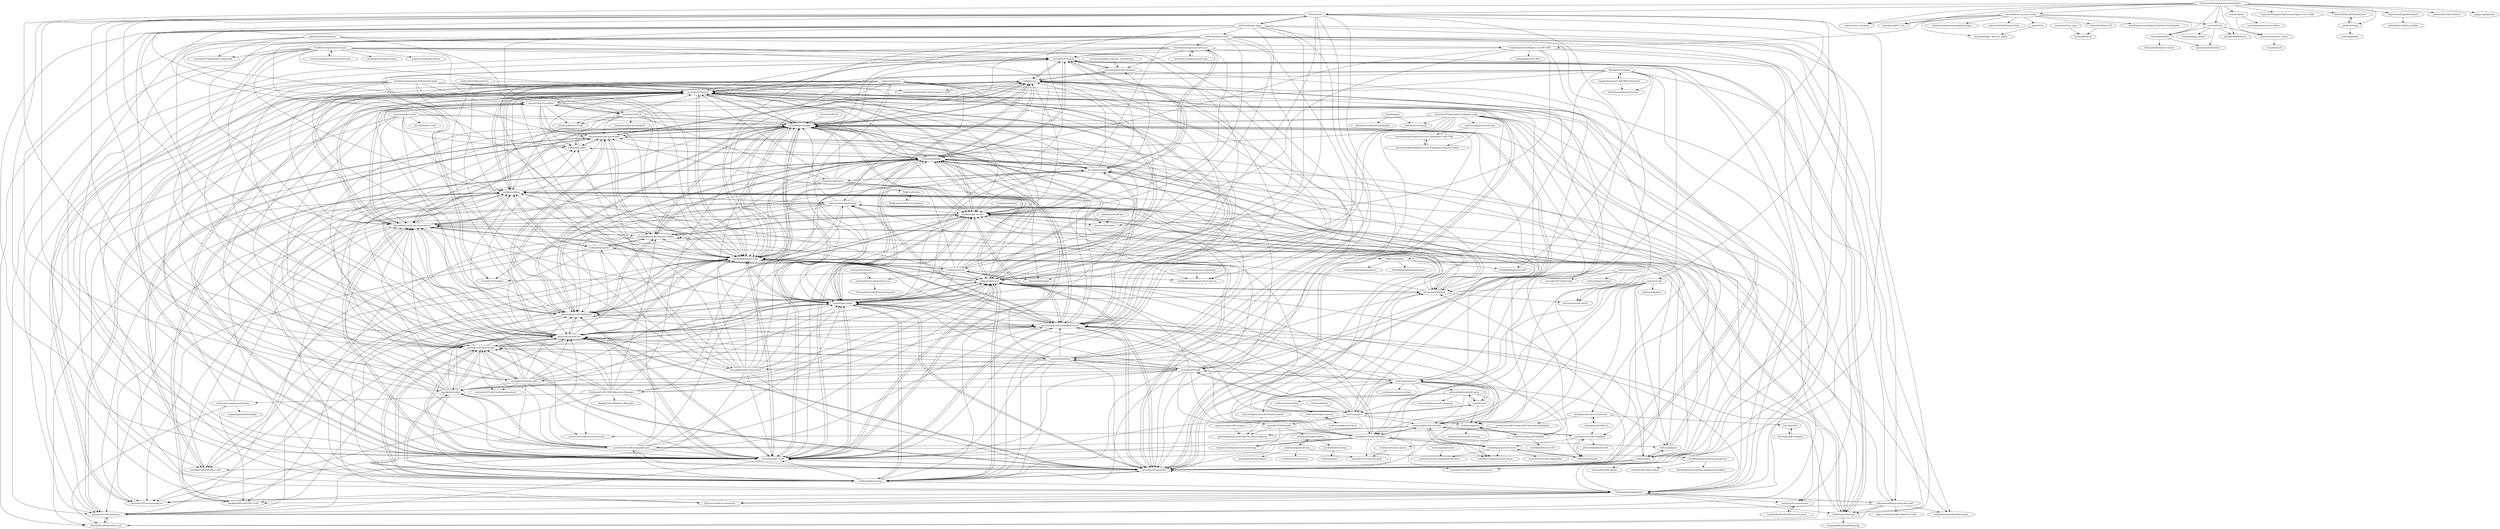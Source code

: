 digraph G {
"doublesecretagency/craft-cpcss" -> "doublesecretagency/craft-cpjs"
"doublesecretagency/craft-cpcss" -> "nystudio107/minify"
"doublesecretagency/craft-cpcss" -> "am-impact/amnav"
"doublesecretagency/craft-cpcss" -> "ehousestudio/craft_hacksaw"
"doublesecretagency/craft-cpcss" -> "nystudio107/retour"
"doublesecretagency/craft-cpcss" -> "jalendport/craft-preparse"
"doublesecretagency/craft-cpcss" -> "verbb/field-manager"
"doublesecretagency/craft-cpcss" -> "bjerenec/craftcms-blueprint"
"doublesecretagency/craft-cpcss" -> "verbb/image-resizer"
"craftcms/contact-form" -> "aelvan/Imager-Craft"
"craftcms/contact-form" -> "nystudio107/seomatic"
"craftcms/contact-form" -> "craftcms/feed-me"
"craftcms/contact-form" -> "verbb/super-table"
"craftcms/contact-form" -> "mmikkel/Reasons-Craft"
"craftcms/contact-form" -> "verbb/image-resizer"
"craftcms/contact-form" -> "verbb/field-manager"
"craftcms/contact-form" -> "spicywebau/craft-neo"
"craftcms/contact-form" -> "craftplugins/sitemap"
"craftcms/contact-form" -> "doublesecretagency/craft-cpcss"
"craftcms/contact-form" -> "craftcms/element-api"
"craftcms/contact-form" -> "spicywebau/craft-fieldlabels"
"craftcms/contact-form" -> "boboldehampsink/import"
"craftcms/contact-form" -> "focuslabllc/craft-cheat-sheet"
"craftcms/contact-form" -> "aelvan/mailchimp-subscribe-craft"
"croxton/Stash" -> "croxton/Switchee"
"croxton/Stash" -> "johndwells/Minimee"
"croxton/Stash" -> "expressodev/reelocate"
"croxton/Stash" -> "rsanchez/resource_router"
"croxton/Stash" -> "rsanchez/http_header"
"nystudio107/annotated-webpack-config" -> "nystudio107/craft-twigpack"
"nystudio107/annotated-webpack-config" -> "nystudio107/craft"
"nystudio107/annotated-webpack-config" -> "mmikkel/Reasons-Craft"
"nystudio107/annotated-webpack-config" -> "nystudio107/craft-scripts"
"nystudio107/annotated-webpack-config" -> "chasegiunta/craft-vue-tailwind"
"nystudio107/annotated-webpack-config" -> "verbb/super-table"
"nystudio107/annotated-webpack-config" -> "verbb/field-manager"
"nystudio107/annotated-webpack-config" -> "craftcms/awesome"
"nystudio107/annotated-webpack-config" -> "nystudio107/seomatic"
"nystudio107/annotated-webpack-config" -> "jalendport/craft-preparse"
"nystudio107/annotated-webpack-config" -> "craftcms/nitro"
"nystudio107/annotated-webpack-config" -> "wbrowar/craft-guide"
"nystudio107/annotated-webpack-config" -> "craftcms/feed-me"
"nystudio107/annotated-webpack-config" -> "craftcms/phpstorm-settings"
"ostark/craft-async-queue" -> "nystudio107/craft-typogrify"
"ostark/upper" -> "wbrowar/craft-guide"
"ostark/upper" -> "jalendport/craft-queuemanager"
"sebastian-lenz/craft-linkfield" -> "spicywebau/craft-embedded-assets"
"sebastian-lenz/craft-linkfield" -> "verbb/navigation"
"sebastian-lenz/craft-linkfield" -> "mmikkel/Retcon-Craft"
"sebastian-lenz/craft-linkfield" -> "ostark/craft-async-queue"
"putyourlightson/craft-blitz" -> "studioespresso/craft-scout"
"putyourlightson/craft-blitz" -> "lewisjenkins/craft-dynamic-fields"
"putyourlightson/craft-blitz" -> "doublesecretagency/craft-spoon"
"putyourlightson/craft-blitz" -> "spicywebau/craft-embedded-assets"
"putyourlightson/craft-blitz" -> "aelvan/Imager-Craft"
"putyourlightson/craft-blitz" -> "nystudio107/craft-twigpack"
"putyourlightson/craft-blitz" -> "nystudio107/craft-seomatic"
"putyourlightson/craft-blitz" -> "carlcs/craft-redactorcustomstyles"
"verbb/navigation" -> "doublesecretagency/craft-spoon"
"verbb/navigation" -> "studioespresso/craft-navigate"
"verbb/navigation" -> "sebastian-lenz/craft-linkfield"
"lewisjenkins/craft-dynamic-fields" -> "verbb/field-manager"
"lewisjenkins/craft-dynamic-fields" -> "fruitstudios/linkit"
"lewisjenkins/craft-dynamic-fields" -> "spicywebau/craft-fieldlabels"
"lewisjenkins/craft-dynamic-fields" -> "jalendport/craft-preparse"
"lewisjenkins/craft-dynamic-fields" -> "verbb/image-resizer"
"lewisjenkins/craft-dynamic-fields" -> "craftapi/htmlcache"
"lewisjenkins/craft-dynamic-fields" -> "mmikkel/CpFieldLinks-Craft"
"ExpressionEngine/ExpressionEngine" -> "ExpressionEngine/ExpressionEngine-User-Guide"
"ExpressionEngine/ExpressionEngine" -> "focuslabllc/ee-master-config"
"ExpressionEngine/ExpressionEngine" -> "EllisLab/PlayaMatrixImporter"
"ExpressionEngine/ExpressionEngine" -> "croxton/Stash"
"ExpressionEngine/ExpressionEngine" -> "ExpressionEngine/Coilpack"
"ExpressionEngine/ExpressionEngine" -> "nystudio107/craft-scripts"
"ExpressionEngine/ExpressionEngine" -> "caddis/streeng"
"ExpressionEngine/ExpressionEngine" -> "craftcms/cms"
"ExpressionEngine/ExpressionEngine" -> "rsanchez/mo_variables"
"ExpressionEngine/ExpressionEngine" -> "croxton/Switchee"
"ExpressionEngine/ExpressionEngine" -> "johndwells/craft.minimee"
"ExpressionEngine/ExpressionEngine" -> "rsanchez/json"
"ExpressionEngine/ExpressionEngine" -> "johndwells/Minimee"
"ExpressionEngine/ExpressionEngine" -> "bjornbjorn/SEO-Lite"
"ExpressionEngine/ExpressionEngine" -> "happycog/Antenna"
"fruitstudios/linkit" -> "verbb/field-manager"
"fruitstudios/linkit" -> "am-impact/amnav"
"fruitstudios/linkit" -> "spicywebau/craft-fieldlabels"
"fruitstudios/linkit" -> "lewisjenkins/craft-dynamic-fields"
"fruitstudios/linkit" -> "mmikkel/Reasons-Craft"
"fruitstudios/linkit" -> "verbb/buttonbox"
"fruitstudios/linkit" -> "verbb/cp-nav"
"fruitstudios/linkit" -> "verbb/super-table"
"fruitstudios/linkit" -> "verbb/image-resizer"
"fruitstudios/linkit" -> "doublesecretagency/craft-inventory"
"fruitstudios/linkit" -> "aelvan/Imager-Craft"
"fruitstudios/linkit" -> "am-impact/amforms"
"fruitstudios/linkit" -> "carlcs/craft-helpers"
"fruitstudios/linkit" -> "mmikkel/RetconHTML-Craft"
"fruitstudios/linkit" -> "nystudio107/minify"
"craftcms/starter-blog" -> "craftcms/europa-museum"
"aelvan/mailchimp-subscribe-craft" -> "boboldehampsink/import"
"aelvan/mailchimp-subscribe-craft" -> "verbb/image-resizer"
"aelvan/mailchimp-subscribe-craft" -> "objectivehtml/Google-Maps-for-Craft"
"aelvan/mailchimp-subscribe-craft" -> "craftplugins/sitemap"
"aelvan/mailchimp-subscribe-craft" -> "boboldehampsink/taskmanager"
"aelvan/mailchimp-subscribe-craft" -> "aelvan/FocalPointField-Craft"
"aelvan/mailchimp-subscribe-craft" -> "jalendport/craft-preparse"
"boboldehampsink/import" -> "fruitstudios/linkit"
"boboldehampsink/import" -> "nystudio107/minify"
"boboldehampsink/import" -> "craftplugins/sitemap"
"boboldehampsink/import" -> "verbb/field-manager"
"boboldehampsink/import" -> "am-impact/amforms"
"boboldehampsink/import" -> "nystudio107/retour"
"boboldehampsink/import" -> "nystudio107/instantanalytics"
"boboldehampsink/import" -> "carlcs/craft-maintenance"
"boboldehampsink/import" -> "bjerenec/craftcms-blueprint"
"boboldehampsink/import" -> "jalendport/craft-preparse"
"boboldehampsink/import" -> "aelvan/mailchimp-subscribe-craft"
"boboldehampsink/import" -> "nystudio107/seomatic"
"boboldehampsink/import" -> "verbb/image-resizer"
"boboldehampsink/import" -> "verbb/super-table"
"boboldehampsink/import" -> "mmikkel/RetconHTML-Craft"
"Firstborn/Craft-CMS-Migration-Manager" -> "verbb/field-manager"
"Firstborn/Craft-CMS-Migration-Manager" -> "aelvan/Imager-Craft"
"Firstborn/Craft-CMS-Migration-Manager" -> "verbb/workflow"
"Firstborn/Craft-CMS-Migration-Manager" -> "craftcms/feed-me"
"Firstborn/Craft-CMS-Migration-Manager" -> "Pennebaker/craftcms-thearchitect"
"Firstborn/Craft-CMS-Migration-Manager" -> "nystudio107/craft-scripts"
"Firstborn/Craft-CMS-Migration-Manager" -> "lewisjenkins/craft-dynamic-fields"
"Firstborn/Craft-CMS-Migration-Manager" -> "am-impact/amnav"
"Firstborn/Craft-CMS-Migration-Manager" -> "nystudio107/instantanalytics"
"Firstborn/Craft-CMS-Migration-Manager" -> "dgrigg/Craft-Migration-Manager"
"Firstborn/Craft-CMS-Migration-Manager" -> "carlcs/craft-redactorcustomstyles"
"Firstborn/Craft-CMS-Migration-Manager" -> "spicywebau/craft-neo"
"Firstborn/Craft-CMS-Migration-Manager" -> "verbb/buttonbox"
"Firstborn/Craft-CMS-Migration-Manager" -> "spicywebau/craft-embedded-assets"
"Firstborn/Craft-CMS-Migration-Manager" -> "nerds-and-company/schematic"
"rsanchez/entry_type" -> "tyssen/RESS-ee"
"craftcms/redactor" -> "verbb/navigation"
"craftcms/redactor" -> "nystudio107/craft-seomatic"
"craftcms/redactor" -> "nystudio107/craft-minify"
"craftcms/redactor" -> "craftcms/feed-me"
"craftcms/redactor" -> "craftcms/server-check" ["e"=1]
"nystudio107/craft" -> "nystudio107/craft-scripts"
"nystudio107/craft" -> "craftcms/awesome"
"nystudio107/craft" -> "craftcms/nitro"
"nystudio107/craft" -> "nystudio107/nginx-craft"
"nystudio107/craft" -> "ethercreative/simplemap"
"nystudio107/craft" -> "nystudio107/craft-seomatic"
"nystudio107/craft" -> "verbb/super-table"
"nystudio107/craft" -> "spicywebau/craft-neo"
"nystudio107/craft" -> "aelvan/Imager-Craft"
"nystudio107/craft" -> "craftcms/feed-me"
"nystudio107/craft" -> "verbb/field-manager"
"nystudio107/craft" -> "craftcms/element-api"
"nystudio107/craft" -> "nystudio107/devmode"
"nystudio107/craft" -> "craftcms/commerce"
"nystudio107/craft" -> "markhuot/craftql"
"madebyshape/craft-cms" -> "onedarnleyroad/craftcms"
"madebyshape/craft-cms" -> "jmcgaha/craft-boilerplate"
"madebyshape/craft-cms" -> "davidhellmann/craftcms-baukasten"
"madebyshape/craft-cms" -> "CreateSean/craft-starter"
"nystudio107/craft-twigpack" -> "craftcms/webhooks"
"nystudio107/craft-twigpack" -> "putyourlightson/craft-blitz"
"nystudio107/craft-twigpack" -> "studioespresso/craft-scout"
"nystudio107/craft-twigpack" -> "presseddigital/searchit"
"chasegiunta/craft-vue" -> "chasegiunta/craft-vue-tailwind"
"chasegiunta/craft-vue" -> "nystudio107/craft-twigpack"
"jeromecoupe/iad_craftcms_introduction" -> "ehousestudio/craft_hacksaw"
"chasegiunta/craft-vue-tailwind" -> "chasegiunta/craft-vue"
"chasegiunta/craft-vue-tailwind" -> "mizziness/craft3-webpack5-tailwind2-boilerplate"
"chasegiunta/craft-vue-tailwind" -> "batchnz/craft"
"rsanchez/resource_router" -> "rsanchez/eecli"
"studioespresso/craft-scout" -> "putyourlightson/craft-blitz"
"studioespresso/craft-scout" -> "craftcms/webhooks"
"studioespresso/craft-scout" -> "doublesecretagency/craft-spoon"
"studioespresso/craft-scout" -> "superbigco/craft-imagerpretransform"
"studioespresso/craft-scout" -> "nystudio107/craft-twigprofiler"
"lukeholder/craft-geo" -> "carlcs/craft-helpers"
"rsanchez/json" -> "rsanchez/resource_router"
"rsanchez/json" -> "rsanchez/generator-ee-addon"
"onedarnleyroad/craftcms" -> "jan-dh/modern-setup"
"onedarnleyroad/craftcms" -> "madebyshape/craft-cms"
"batchnz/craft" -> "batchnz/craft-webpack"
"vaersaagod/geomate" -> "superbigco/craft-imagerpretransform"
"caddis/streeng" -> "EllisLab/PlayaMatrixImporter"
"caddis/streeng" -> "croxton/gangsta"
"craftcms/webhooks" -> "studioespresso/craft-scout"
"craftcms/webhooks" -> "nystudio107/craft-twigpack"
"craftcms/happy-lager" -> "craftcms/element-api"
"craftcms/happy-lager" -> "craftcms/awesome"
"craftcms/happy-lager" -> "focuslabllc/craft-cheat-sheet"
"craftcms/happy-lager" -> "nystudio107/seomatic"
"craftcms/happy-lager" -> "mmikkel/Reasons-Craft"
"craftcms/happy-lager" -> "nystudio107/craft-scripts"
"craftcms/happy-lager" -> "craftcms/contact-form"
"craftcms/happy-lager" -> "craftcms/cms"
"craftcms/happy-lager" -> "craftcms/docs"
"craftcms/happy-lager" -> "verbb/super-table"
"craftcms/happy-lager" -> "nystudio107/craft"
"craftcms/happy-lager" -> "verbb/comments"
"craftcms/happy-lager" -> "spicywebau/craft-neo"
"craftcms/happy-lager" -> "aelvan/Imager-Craft"
"craftcms/happy-lager" -> "craftcms/feed-me"
"craftcms/spoke-and-chain" -> "craftcms/europa-museum"
"nystudio107/devmode" -> "doublesecretagency/craft-smartmap"
"nystudio107/devmode" -> "putyourlightson/craft-blitz-recommendations"
"nystudio107/devmode" -> "onedarnleyroad/craftcms"
"imjakechapman/CraftCMS-Boilerplate" -> "Bluegg/craft-deploy"
"imjakechapman/CraftCMS-Boilerplate" -> "barrelstrength/craft-master"
"focuslabllc/ee-master-config" -> "focuslabllc/dev_docs.ee_addon"
"focuslabllc/ee-master-config" -> "mrw/ExpressionEngine2-Sublime-Text-Bundle"
"focuslabllc/ee-master-config" -> "pearsforee"
"focuslabllc/ee-master-config" -> "rsanchez/mo_variables"
"focuslabllc/ee-master-config" -> "kylecotter/Sassy-CP"
"focuslabllc/ee-master-config" -> "bjornbjorn/SEO-Lite"
"focuslabllc/ee-master-config" -> "croxton/Switchee"
"focuslabllc/ee-master-config" -> "tomdavies/expressionengine2.sugar"
"focuslabllc/ee-master-config" -> "objectivehtml/Channel-Data"
"focuslabllc/ee-master-config" -> "croxton/Stash"
"focuslabllc/ee-master-config" -> "roundhouse/FormBuilder-2-Craft-CMS"
"craftcms/nitro" -> "verbb/formie"
"craftcms/nitro" -> "craftcms/commerce"
"craftcms/nitro" -> "nystudio107/craft"
"craftcms/nitro" -> "nystudio107/craft-seomatic"
"craftcms/nitro" -> "am-impact/amforms"
"craftcms/nitro" -> "putyourlightson/craft-blitz"
"craftcms/nitro" -> "verbb/navigation"
"craftcms/nitro" -> "verbb/workflow"
"craftcms/nitro" -> "ethercreative/simplemap"
"craftcms/nitro" -> "craftcms/feed-me"
"craftcms/nitro" -> "verbb/super-table"
"craftcms/nitro" -> "mmikkel/Reasons-Craft"
"craftcms/nitro" -> "nystudio107/devmode"
"craftcms/nitro" -> "aelvan/Imager-Craft"
"craftcms/nitro" -> "spicywebau/craft-embedded-assets"
"verbb/formie" -> "craftcms/nitro"
"verbb/formie" -> "putyourlightson/craft-sprig"
"verbb/formie" -> "verbb/navigation"
"verbb/formie" -> "craftcms/commerce"
"am-impact/amnav" -> "fruitstudios/linkit"
"am-impact/amnav" -> "verbb/field-manager"
"am-impact/amnav" -> "verbb/image-resizer"
"am-impact/amnav" -> "spicywebau/craft-fieldlabels"
"am-impact/amnav" -> "nystudio107/retour"
"am-impact/amnav" -> "craftplugins/sitemap"
"am-impact/amnav" -> "mmikkel/Reasons-Craft"
"am-impact/amnav" -> "doublesecretagency/craft-cpcss"
"am-impact/amnav" -> "spicywebau/craft-embedded-assets"
"am-impact/amnav" -> "am-impact/amforms"
"am-impact/amnav" -> "verbb/cp-nav"
"am-impact/amnav" -> "ehousestudio/craft_hacksaw"
"am-impact/amnav" -> "fromtheoutfit/navee"
"am-impact/amnav" -> "nystudio107/minify"
"am-impact/amnav" -> "spicywebau/craft-quick-field"
"craftcms/docker" -> "craftcms/nitro"
"ehousestudio/craft_hacksaw" -> "verbb/cp-nav"
"ehousestudio/craft_hacksaw" -> "selvinortiz/craft.patrol"
"ehousestudio/craft_hacksaw" -> "nystudio107/minify"
"kylecotter/Sassy-CP" -> "tyssen/RESS-ee"
"olivierbon/Placid" -> "verbb/field-manager"
"craftcms/store-hours" -> "pixelandtonic/CategorySources"
"Bluegg/craft-deploy" -> "imjakechapman/CraftCMS-Boilerplate"
"Bluegg/craft-deploy" -> "70kft/craft-golive"
"Bluegg/craft-deploy" -> "verbb/field-manager"
"Bluegg/craft-deploy" -> "barrelstrength/craft-master"
"Bluegg/craft-deploy" -> "mattstauffer/syncCraft"
"Bluegg/craft-deploy" -> "verbb/cp-nav"
"Bluegg/craft-deploy" -> "mmikkel/Reasons-Craft"
"Bluegg/craft-deploy" -> "mmikkel/DashCols-Craft"
"Bluegg/craft-deploy" -> "boboldehampsink/import"
"Bluegg/craft-deploy" -> "aelvan/mailchimp-subscribe-craft"
"putyourlightson/craft-sprig" -> "verbb/formie"
"putyourlightson/craft-sprig" -> "verbb/navigation"
"putyourlightson/craft-sprig" -> "craftcms/starter-blog"
"putyourlightson/craft-sprig" -> "putyourlightson/craft-campaign"
"putyourlightson/craft-sprig" -> "putyourlightson/craft-elements-panel"
"putyourlightson/craft-sprig" -> "putyourlightson/craft-blitz"
"doublesecretagency/craft-cpjs" -> "doublesecretagency/craft-cpcss"
"doublesecretagency/craft-businesslogic" -> "spicywebau/craft-fieldlabels"
"doublesecretagency/craft-businesslogic" -> "verbb/field-manager"
"doublesecretagency/craft-businesslogic" -> "mmikkel/Reasons-Craft"
"doublesecretagency/craft-businesslogic" -> "spicywebau/craft-quick-field"
"doublesecretagency/craft-businesslogic" -> "am-impact/amforms"
"doublesecretagency/craft-businesslogic" -> "nystudio107/retour"
"doublesecretagency/craft-businesslogic" -> "rsanchez/craft-cli"
"doublesecretagency/craft-businesslogic" -> "aelvan/Imager-Craft"
"doublesecretagency/craft-businesslogic" -> "verbb/image-resizer"
"doublesecretagency/craft-businesslogic" -> "spicywebau/craft-neo"
"doublesecretagency/craft-businesslogic" -> "boboldehampsink/import"
"doublesecretagency/craft-businesslogic" -> "nystudio107/seomatic"
"doublesecretagency/craft-businesslogic" -> "bjerenec/craftcms-blueprint"
"putyourlightson/craft-elements-panel" -> "putyourlightson/craft-blitz-recommendations"
"verbb/buttonbox" -> "verbb/field-manager"
"verbb/buttonbox" -> "fruitstudios/linkit"
"verbb/buttonbox" -> "spicywebau/craft-quick-field"
"70kft/craft-help" -> "RobErskine/Craft-User-Manual"
"davidhellmann/craftcms-baukasten" -> "davidhellmann/craftcms-baukasten-headless"
"davidhellmann/craftcms-baukasten" -> "oof-bar/craft-twig-toolbox"
"batchnz/craft-webpack" -> "batchnz/craft"
"spacecatninja/craft-imager-x" -> "putyourlightson/craft-blitz-recommendations"
"craftcms/europa-museum" -> "craftcms/spoke-and-chain"
"morris/typekit-cache" -> "Pennebaker/craftcms-thearchitect"
"morris/typekit-cache" -> "spicywebau/craft-embedded-assets"
"morris/typekit-cache" -> "verbb/buttonbox"
"morris/typekit-cache" -> "mmikkel/CpFieldLinks-Craft"
"morris/typekit-cache" -> "spicywebau/craft-fieldlabels"
"morris/typekit-cache" -> "aelvan/Similar-Craft"
"morris/typekit-cache" -> "verbb/workflow"
"morris/typekit-cache" -> "nystudio107/craft-scripts"
"morris/typekit-cache" -> "verbb/field-manager"
"mizziness/craft3-webpack5-tailwind2-boilerplate" -> "putyourlightson/craft-blitz-recommendations"
"verbb/field-manager" -> "mmikkel/Reasons-Craft"
"verbb/field-manager" -> "verbb/super-table"
"verbb/field-manager" -> "fruitstudios/linkit"
"verbb/field-manager" -> "craftcms/feed-me"
"verbb/field-manager" -> "nystudio107/seomatic"
"verbb/field-manager" -> "verbb/image-resizer"
"verbb/field-manager" -> "verbb/cp-nav"
"verbb/field-manager" -> "lewisjenkins/craft-dynamic-fields"
"verbb/field-manager" -> "verbb/buttonbox"
"verbb/field-manager" -> "aelvan/Imager-Craft"
"verbb/field-manager" -> "spicywebau/craft-fieldlabels"
"verbb/field-manager" -> "Pennebaker/craftcms-thearchitect"
"verbb/field-manager" -> "spicywebau/craft-quick-field"
"verbb/field-manager" -> "spicywebau/craft-neo"
"verbb/field-manager" -> "nystudio107/retour"
"clubstudio/craft-asset-rev" -> "mmikkel/CpSortableCustomColumns-Craft"
"clubstudio/craft-asset-rev" -> "spicywebau/craft-fieldlabels"
"verbb/super-table" -> "verbb/field-manager"
"verbb/super-table" -> "mmikkel/Reasons-Craft"
"verbb/super-table" -> "craftcms/feed-me"
"verbb/super-table" -> "spicywebau/craft-neo"
"verbb/super-table" -> "aelvan/Imager-Craft"
"verbb/super-table" -> "fruitstudios/linkit"
"verbb/super-table" -> "nystudio107/seomatic"
"verbb/super-table" -> "verbb/image-resizer"
"verbb/super-table" -> "spicywebau/craft-fieldlabels"
"verbb/super-table" -> "verbb/cp-nav"
"verbb/super-table" -> "am-impact/amforms"
"verbb/super-table" -> "Pennebaker/craftcms-thearchitect"
"verbb/super-table" -> "nystudio107/retour"
"verbb/super-table" -> "craftcms/element-api"
"verbb/super-table" -> "verbb/workflow"
"mmikkel/Reasons-Craft" -> "verbb/field-manager"
"mmikkel/Reasons-Craft" -> "verbb/super-table"
"mmikkel/Reasons-Craft" -> "spicywebau/craft-fieldlabels"
"mmikkel/Reasons-Craft" -> "nystudio107/seomatic"
"mmikkel/Reasons-Craft" -> "spicywebau/craft-neo"
"mmikkel/Reasons-Craft" -> "spicywebau/craft-quick-field"
"mmikkel/Reasons-Craft" -> "fruitstudios/linkit"
"mmikkel/Reasons-Craft" -> "aelvan/Imager-Craft"
"mmikkel/Reasons-Craft" -> "nystudio107/retour"
"mmikkel/Reasons-Craft" -> "craftcms/feed-me"
"mmikkel/Reasons-Craft" -> "mmikkel/CpFieldLinks-Craft"
"mmikkel/Reasons-Craft" -> "lewisjenkins/craft-dynamic-fields"
"mmikkel/Reasons-Craft" -> "verbb/image-resizer"
"mmikkel/Reasons-Craft" -> "mmikkel/RetconHTML-Craft"
"mmikkel/Reasons-Craft" -> "verbb/comments"
"am-impact/amforms" -> "fruitstudios/linkit"
"am-impact/amforms" -> "verbb/image-resizer"
"am-impact/amforms" -> "spicywebau/craft-quick-field"
"am-impact/amforms" -> "mmikkel/Reasons-Craft"
"am-impact/amforms" -> "verbb/field-manager"
"am-impact/amforms" -> "verbb/super-table"
"am-impact/amforms" -> "am-impact/amnav"
"am-impact/amforms" -> "selvinortiz/craft.patrol"
"am-impact/amforms" -> "verbb/comments"
"mmikkel/RetconHTML-Craft" -> "fruitstudios/linkit"
"craftcms/feed-me" -> "verbb/field-manager"
"craftcms/feed-me" -> "verbb/super-table"
"craftcms/feed-me" -> "aelvan/Imager-Craft"
"craftcms/feed-me" -> "mmikkel/Reasons-Craft"
"craftcms/feed-me" -> "nystudio107/retour"
"craftcms/feed-me" -> "nystudio107/seomatic"
"craftcms/feed-me" -> "spicywebau/craft-neo"
"craftcms/feed-me" -> "fruitstudios/linkit"
"craftcms/feed-me" -> "verbb/workflow"
"craftcms/feed-me" -> "verbb/cp-nav"
"craftcms/feed-me" -> "Pennebaker/craftcms-thearchitect"
"craftcms/feed-me" -> "craftcms/element-api"
"craftcms/feed-me" -> "spicywebau/craft-fieldlabels"
"craftcms/feed-me" -> "am-impact/amforms"
"craftcms/feed-me" -> "verbb/image-resizer"
"verbb/cp-nav" -> "verbb/field-manager"
"verbb/cp-nav" -> "ehousestudio/craft_hacksaw"
"verbb/cp-nav" -> "fruitstudios/linkit"
"verbb/cp-nav" -> "Pennebaker/craftcms-thearchitect"
"verbb/cp-nav" -> "doublesecretagency/craft-inventory"
"verbb/cp-nav" -> "carlcs/craft-maintenance"
"verbb/cp-nav" -> "nystudio107/minify"
"verbb/cp-nav" -> "verbb/super-table"
"verbb/cp-nav" -> "spicywebau/craft-quick-field"
"verbb/cp-nav" -> "verbb/image-resizer"
"verbb/cp-nav" -> "nystudio107/retour"
"verbb/cp-nav" -> "verbb/workflow"
"verbb/cp-nav" -> "wbrowar/adminbar"
"verbb/cp-nav" -> "mmikkel/CpSortableCustomColumns-Craft"
"verbb/cp-nav" -> "nystudio107/seomatic"
"focuslabllc/craft-cheat-sheet" -> "verbb/field-manager"
"focuslabllc/craft-cheat-sheet" -> "mmikkel/Reasons-Craft"
"focuslabllc/craft-cheat-sheet" -> "nystudio107/retour"
"focuslabllc/craft-cheat-sheet" -> "nystudio107/seomatic"
"focuslabllc/craft-cheat-sheet" -> "fruitstudios/linkit"
"focuslabllc/craft-cheat-sheet" -> "verbb/super-table"
"focuslabllc/craft-cheat-sheet" -> "aelvan/Imager-Craft"
"focuslabllc/craft-cheat-sheet" -> "verbb/image-resizer"
"focuslabllc/craft-cheat-sheet" -> "verbb/buttonbox"
"focuslabllc/craft-cheat-sheet" -> "spicywebau/craft-neo"
"focuslabllc/craft-cheat-sheet" -> "jalendport/craft-preparse"
"focuslabllc/craft-cheat-sheet" -> "verbb/cp-nav"
"focuslabllc/craft-cheat-sheet" -> "spicywebau/craft-quick-field"
"focuslabllc/craft-cheat-sheet" -> "craftcms/feed-me"
"focuslabllc/craft-cheat-sheet" -> "am-impact/amforms"
"craftplugins/sitemap" -> "nystudio107/minify"
"craftplugins/sitemap" -> "verbb/image-resizer"
"craftplugins/sitemap" -> "spicywebau/craft-fieldlabels"
"craftplugins/sitemap" -> "enigmadigital/SimpleSitemap"
"70kft/craft-golive" -> "aelvan/FocalPointField-Craft"
"70kft/craft-golive" -> "craftapi/htmlcache"
"70kft/craft-golive" -> "boboldehampsink/tagmanager"
"70kft/craft-golive" -> "mmikkel/DashCols-Craft"
"70kft/craft-golive" -> "timkelty/craft-elementoptions"
"verbb/comments" -> "mmikkel/Reasons-Craft"
"verbb/comments" -> "verbb/field-manager"
"verbb/comments" -> "pixelandtonic/CategorySources"
"verbb/comments" -> "nystudio107/instantanalytics"
"verbb/comments" -> "am-impact/amforms"
"verbb/comments" -> "wbrowar/adminbar"
"verbb/comments" -> "nystudio107/cookies"
"verbb/comments" -> "verbb/workflow"
"verbb/comments" -> "nystudio107/retour"
"verbb/comments" -> "verbb/cp-nav"
"verbb/comments" -> "craftcms/feed-me"
"verbb/comments" -> "fruitstudios/linkit"
"verbb/comments" -> "doublesecretagency/craft-inventory"
"verbb/comments" -> "verbb/super-table"
"verbb/comments" -> "spicywebau/craft-quick-field"
"pearsforee" -> "focuslabllc/dev_docs.ee_addon"
"madebykind/craft.labelenvironment" -> "carlcs/craft-maintenance"
"craftcms/commerce" -> "craftcms/nitro"
"craftcms/commerce" -> "craftcms/feed-me"
"craftcms/commerce" -> "nystudio107/craft-seomatic"
"craftcms/commerce" -> "verbb/formie"
"craftcms/commerce" -> "verbb/navigation"
"craftcms/commerce" -> "spicywebau/craft-embedded-assets"
"craftcms/commerce" -> "putyourlightson/craft-blitz"
"craftcms/commerce" -> "putyourlightson/craft-sprig"
"craftcms/commerce" -> "ethercreative/simplemap"
"craftcms/commerce" -> "craftcms/commerce-stripe"
"craftcms/commerce" -> "craftcms/awesome"
"craftcms/commerce" -> "Firstborn/Craft-CMS-Migration-Manager"
"craftcms/commerce" -> "nystudio107/seomatic"
"craftcms/commerce" -> "craftcms/webhooks"
"craftcms/commerce" -> "nystudio107/craft"
"nystudio107/cookies" -> "nystudio107/minify"
"pixelandtonic/CategorySources" -> "thomasthesecond/EntryInstructions"
"aelvan/Imager-Craft" -> "spicywebau/craft-neo"
"aelvan/Imager-Craft" -> "nystudio107/seomatic"
"aelvan/Imager-Craft" -> "spicywebau/craft-fieldlabels"
"aelvan/Imager-Craft" -> "verbb/field-manager"
"aelvan/Imager-Craft" -> "craftcms/feed-me"
"aelvan/Imager-Craft" -> "smcyr/Craft-FocusPoint"
"aelvan/Imager-Craft" -> "verbb/super-table"
"aelvan/Imager-Craft" -> "mmikkel/Reasons-Craft"
"aelvan/Imager-Craft" -> "fruitstudios/linkit"
"aelvan/Imager-Craft" -> "verbb/image-resizer"
"aelvan/Imager-Craft" -> "jalendport/craft-preparse"
"aelvan/Imager-Craft" -> "spicywebau/craft-embedded-assets"
"aelvan/Imager-Craft" -> "nystudio107/retour"
"aelvan/Imager-Craft" -> "nystudio107/craft-scripts"
"aelvan/Imager-Craft" -> "Pennebaker/craftcms-thearchitect"
"craftcms/element-api" -> "aelvan/Imager-Craft"
"craftcms/element-api" -> "nystudio107/seomatic"
"craftcms/element-api" -> "craftcms/feed-me"
"craftcms/element-api" -> "spicywebau/craft-neo"
"craftcms/element-api" -> "verbb/super-table"
"craftcms/element-api" -> "nystudio107/craft-scripts"
"craftcms/element-api" -> "mmikkel/Reasons-Craft"
"craftcms/element-api" -> "verbb/field-manager"
"craftcms/element-api" -> "Pennebaker/craftcms-thearchitect"
"craftcms/element-api" -> "markhuot/craftql"
"craftcms/element-api" -> "nystudio107/retour"
"craftcms/element-api" -> "boboldehampsink/import"
"craftcms/element-api" -> "verbb/workflow"
"craftcms/element-api" -> "nystudio107/craft-imageoptimize"
"craftcms/element-api" -> "verbb/cp-nav"
"spicywebau/craft-embedded-assets" -> "spicywebau/craft-fieldlabels"
"spicywebau/craft-embedded-assets" -> "aelvan/Imager-Craft"
"spicywebau/craft-embedded-assets" -> "verbb/image-resizer"
"spicywebau/craft-embedded-assets" -> "verbb/field-manager"
"spicywebau/craft-embedded-assets" -> "Pennebaker/craftcms-thearchitect"
"spicywebau/craft-embedded-assets" -> "ethercreative/simplemap"
"spicywebau/craft-embedded-assets" -> "lewisjenkins/craft-dynamic-fields"
"spicywebau/craft-embedded-assets" -> "nystudio107/retour"
"spicywebau/craft-embedded-assets" -> "verbb/workflow"
"spicywebau/craft-embedded-assets" -> "mmikkel/RetconHTML-Craft"
"spicywebau/craft-embedded-assets" -> "spicywebau/craft-neo"
"spicywebau/craft-embedded-assets" -> "fruitstudios/linkit"
"spicywebau/craft-embedded-assets" -> "mmikkel/Reasons-Craft"
"spicywebau/craft-embedded-assets" -> "am-impact/amnav"
"spicywebau/craft-embedded-assets" -> "nystudio107/seomatic"
"spicywebau/craft-fieldlabels" -> "spicywebau/craft-quick-field"
"spicywebau/craft-fieldlabels" -> "mmikkel/Reasons-Craft"
"spicywebau/craft-fieldlabels" -> "fruitstudios/linkit"
"spicywebau/craft-fieldlabels" -> "aelvan/Imager-Craft"
"spicywebau/craft-fieldlabels" -> "verbb/image-resizer"
"spicywebau/craft-fieldlabels" -> "lewisjenkins/craft-dynamic-fields"
"spicywebau/craft-fieldlabels" -> "Pennebaker/craftcms-thearchitect"
"spicywebau/craft-fieldlabels" -> "verbb/field-manager"
"spicywebau/craft-fieldlabels" -> "spicywebau/craft-neo"
"spicywebau/craft-fieldlabels" -> "bjerenec/craftcms-blueprint"
"spicywebau/craft-fieldlabels" -> "spicywebau/craft-embedded-assets"
"spicywebau/craft-fieldlabels" -> "mmikkel/CpFieldLinks-Craft"
"ethercreative/simplemap" -> "verbb/image-resizer"
"ethercreative/simplemap" -> "verbb/workflow"
"ethercreative/simplemap" -> "spicywebau/craft-embedded-assets"
"ethercreative/simplemap" -> "verbb/field-manager"
"ethercreative/simplemap" -> "craftplugins/sitemap"
"ethercreative/simplemap" -> "aelvan/Imager-Craft"
"ethercreative/simplemap" -> "Pennebaker/craftcms-thearchitect"
"ethercreative/simplemap" -> "spicywebau/craft-fieldlabels"
"ethercreative/simplemap" -> "fruitstudios/linkit"
"ethercreative/simplemap" -> "jalendport/craft-preparse"
"ethercreative/simplemap" -> "mmikkel/Reasons-Craft"
"ethercreative/simplemap" -> "am-impact/amforms"
"ethercreative/simplemap" -> "lewisjenkins/craft-dynamic-fields"
"ethercreative/simplemap" -> "nystudio107/instantanalytics"
"ethercreative/simplemap" -> "nystudio107/cookies"
"nystudio107/seomatic" -> "nystudio107/retour"
"nystudio107/seomatic" -> "verbb/field-manager"
"nystudio107/seomatic" -> "mmikkel/Reasons-Craft"
"nystudio107/seomatic" -> "aelvan/Imager-Craft"
"nystudio107/seomatic" -> "spicywebau/craft-neo"
"nystudio107/seomatic" -> "verbb/super-table"
"nystudio107/seomatic" -> "craftcms/feed-me"
"nystudio107/seomatic" -> "nystudio107/craft-scripts"
"nystudio107/seomatic" -> "verbb/cp-nav"
"nystudio107/seomatic" -> "nystudio107/minify"
"nystudio107/seomatic" -> "spicywebau/craft-quick-field"
"nystudio107/seomatic" -> "fruitstudios/linkit"
"nystudio107/seomatic" -> "craftcms/element-api"
"nystudio107/seomatic" -> "spicywebau/craft-embedded-assets"
"nystudio107/seomatic" -> "verbb/image-resizer"
"jalendport/craft-preparse" -> "aelvan/FocalPointField-Craft"
"jalendport/craft-preparse" -> "spicywebau/craft-quick-field"
"verbb/image-resizer" -> "verbb/field-manager"
"verbb/image-resizer" -> "spicywebau/craft-fieldlabels"
"verbb/image-resizer" -> "fruitstudios/linkit"
"verbb/image-resizer" -> "Pennebaker/craftcms-thearchitect"
"verbb/image-resizer" -> "craftplugins/sitemap"
"verbb/image-resizer" -> "carlcs/craft-helpers"
"verbb/image-resizer" -> "nystudio107/retour"
"verbb/image-resizer" -> "lewisjenkins/craft-dynamic-fields"
"verbb/image-resizer" -> "aelvan/Imager-Craft"
"verbb/image-resizer" -> "verbb/super-table"
"verbb/image-resizer" -> "boboldehampsink/taskmanager"
"verbb/image-resizer" -> "nystudio107/minify"
"verbb/image-resizer" -> "mmikkel/RetconHTML-Craft"
"verbb/image-resizer" -> "spicywebau/craft-embedded-assets"
"RobErskine/Craft-User-Manual" -> "70kft/craft-help"
"roundhouse/FormBuilder-2-Craft-CMS" -> "verbb/image-resizer"
"roundhouse/FormBuilder-2-Craft-CMS" -> "am-impact/amforms"
"roundhouse/FormBuilder-2-Craft-CMS" -> "nystudio107/minify"
"roundhouse/FormBuilder-2-Craft-CMS" -> "boboldehampsink/taskmanager"
"roundhouse/FormBuilder-2-Craft-CMS" -> "carlcs/craft-helpers"
"roundhouse/FormBuilder-2-Craft-CMS" -> "craftplugins/sitemap"
"roundhouse/FormBuilder-2-Craft-CMS" -> "fruitstudios/linkit"
"roundhouse/FormBuilder-2-Craft-CMS" -> "mildlygeeky/craft_kint"
"mmikkel/CpFieldLinks-Craft" -> "spicywebau/craft-quick-field"
"spicywebau/craft-neo" -> "aelvan/Imager-Craft"
"spicywebau/craft-neo" -> "mmikkel/Reasons-Craft"
"spicywebau/craft-neo" -> "verbb/super-table"
"spicywebau/craft-neo" -> "nystudio107/seomatic"
"spicywebau/craft-neo" -> "spicywebau/craft-fieldlabels"
"spicywebau/craft-neo" -> "verbb/field-manager"
"spicywebau/craft-neo" -> "craftcms/feed-me"
"spicywebau/craft-neo" -> "Pennebaker/craftcms-thearchitect"
"spicywebau/craft-neo" -> "spicywebau/craft-embedded-assets"
"spicywebau/craft-neo" -> "nystudio107/craft-scripts"
"spicywebau/craft-neo" -> "spicywebau/craft-quick-field"
"spicywebau/craft-neo" -> "nystudio107/retour"
"spicywebau/craft-neo" -> "verbb/workflow"
"spicywebau/craft-neo" -> "craftcms/element-api"
"spicywebau/craft-neo" -> "fruitstudios/linkit"
"nerds-and-company/schematic" -> "aelvan/FocalPointField-Craft"
"nerds-and-company/schematic" -> "enigmadigital/ArtVandelay"
"nerds-and-company/schematic" -> "verbb/field-manager"
"nerds-and-company/schematic" -> "mmikkel/RetconHTML-Craft"
"nerds-and-company/schematic" -> "Pennebaker/craftcms-thearchitect"
"aelvan/FocalPointField-Craft" -> "jalendport/craft-preparse"
"rsanchez/craft-cli" -> "verbb/field-manager"
"rsanchez/craft-cli" -> "smcyr/Craft-FocusPoint"
"rsanchez/craft-cli" -> "nystudio107/retour"
"rsanchez/craft-cli" -> "mmikkel/Reasons-Craft"
"rsanchez/craft-cli" -> "jamiepittock/craft-typogrify"
"rsanchez/craft-cli" -> "verbb/workflow"
"rsanchez/craft-cli" -> "spicywebau/craft-quick-field"
"rsanchez/craft-cli" -> "verbb/cp-nav"
"rsanchez/craft-cli" -> "mattstauffer/syncCraft"
"rsanchez/craft-cli" -> "Pennebaker/craftcms-thearchitect"
"rsanchez/craft-cli" -> "fromtheoutfit/navee"
"rsanchez/craft-cli" -> "fruitstudios/linkit"
"verbb/social-poster" -> "verbb/image-resizer"
"nystudio107/minify" -> "craftplugins/sitemap"
"nystudio107/minify" -> "nystudio107/cookies"
"nystudio107/minify" -> "jalendport/craft-preparse"
"nystudio107/minify" -> "verbb/image-resizer"
"nystudio107/minify" -> "fruitstudios/linkit"
"nystudio107/minify" -> "verbb/cp-nav"
"nystudio107/minify" -> "ehousestudio/craft_hacksaw"
"nystudio107/minify" -> "verbb/field-manager"
"nystudio107/minify" -> "nystudio107/retour"
"nystudio107/minify" -> "selvinortiz/craft.patrol"
"nystudio107/generator-craftplugin" -> "doublesecretagency/craft-inventory"
"spicywebau/craft-quick-field" -> "spicywebau/craft-fieldlabels"
"spicywebau/craft-quick-field" -> "mmikkel/Reasons-Craft"
"spicywebau/craft-quick-field" -> "verbb/buttonbox"
"spicywebau/craft-quick-field" -> "mmikkel/CpFieldLinks-Craft"
"spicywebau/craft-quick-field" -> "jalendport/craft-preparse"
"spicywebau/craft-quick-field" -> "verbb/field-manager"
"spicywebau/craft-quick-field" -> "verbb/cp-nav"
"verbb/workflow" -> "Pennebaker/craftcms-thearchitect"
"verbb/workflow" -> "verbb/field-manager"
"verbb/workflow" -> "nystudio107/retour"
"verbb/workflow" -> "doublesecretagency/craft-inventory"
"verbb/workflow" -> "verbb/cp-nav"
"verbb/workflow" -> "ethercreative/simplemap"
"verbb/workflow" -> "carlcs/craft-redactorcustomstyles"
"verbb/workflow" -> "nystudio107/instantanalytics"
"verbb/workflow" -> "craftcms/feed-me"
"verbb/workflow" -> "spicywebau/craft-embedded-assets"
"verbb/workflow" -> "wbrowar/adminbar"
"verbb/workflow" -> "mmikkel/Reasons-Craft"
"verbb/workflow" -> "craftapi/htmlcache"
"verbb/workflow" -> "aelvan/FocalPointField-Craft"
"verbb/workflow" -> "aelvan/Imager-Craft"
"craftapi/htmlcache" -> "lewisjenkins/craft-dynamic-fields"
"craftapi/htmlcache" -> "verbb/image-resizer"
"craftapi/htmlcache" -> "70kft/craft-golive"
"craftapi/htmlcache" -> "mmikkel/Reasons-Craft"
"craftapi/htmlcache" -> "nystudio107/retour"
"craftapi/htmlcache" -> "nystudio107/instantanalytics"
"craftapi/htmlcache" -> "verbb/workflow"
"craftapi/htmlcache" -> "jalendport/craft-preparse"
"craftapi/htmlcache" -> "spicywebau/craft-fieldlabels"
"ethercreative/seo" -> "nystudio107/retour"
"ethercreative/seo" -> "aelvan/Imager-Craft"
"ethercreative/seo" -> "nystudio107/seomatic"
"ethercreative/seo" -> "spicywebau/craft-neo"
"ethercreative/seo" -> "ethercreative/simplemap"
"ethercreative/seo" -> "mmikkel/Reasons-Craft"
"ethercreative/seo" -> "nystudio107/craft-scripts"
"ethercreative/seo" -> "verbb/buttonbox"
"ethercreative/seo" -> "craftcms/feed-me"
"ethercreative/seo" -> "verbb/super-table"
"ethercreative/seo" -> "verbb/field-manager"
"ethercreative/seo" -> "Pennebaker/craftcms-thearchitect"
"ethercreative/seo" -> "sebastian-lenz/craft-linkfield"
"ethercreative/seo" -> "spicywebau/craft-embedded-assets"
"ethercreative/seo" -> "lewisjenkins/craft-dynamic-fields"
"ExpressionEngine/Coilpack" -> "mithra62/ee_debug_toolbar"
"Pennebaker/craftcms-thearchitect" -> "spicywebau/craft-fieldlabels"
"Pennebaker/craftcms-thearchitect" -> "verbb/workflow"
"Pennebaker/craftcms-thearchitect" -> "verbb/field-manager"
"Pennebaker/craftcms-thearchitect" -> "verbb/image-resizer"
"Pennebaker/craftcms-thearchitect" -> "verbb/cp-nav"
"Pennebaker/craftcms-thearchitect" -> "nystudio107/retour"
"Pennebaker/craftcms-thearchitect" -> "fruitstudios/linkit"
"Pennebaker/craftcms-thearchitect" -> "carlcs/craft-maintenance"
"Pennebaker/craftcms-thearchitect" -> "aelvan/Imager-Craft"
"Pennebaker/craftcms-thearchitect" -> "lewisjenkins/craft-dynamic-fields"
"Pennebaker/craftcms-thearchitect" -> "smcyr/Craft-FocusPoint"
"Pennebaker/craftcms-thearchitect" -> "spicywebau/craft-embedded-assets"
"Pennebaker/craftcms-thearchitect" -> "verbb/buttonbox"
"Pennebaker/craftcms-thearchitect" -> "mmikkel/CpFieldLinks-Craft"
"Pennebaker/craftcms-thearchitect" -> "spicywebau/craft-neo"
"smcyr/Craft-FocusPoint" -> "aelvan/Imager-Craft"
"smcyr/Craft-FocusPoint" -> "jalendport/craft-preparse"
"smcyr/Craft-FocusPoint" -> "Pennebaker/craftcms-thearchitect"
"smcyr/Craft-FocusPoint" -> "lewisjenkins/craft-dynamic-fields"
"smcyr/Craft-FocusPoint" -> "verbb/image-resizer"
"smcyr/Craft-FocusPoint" -> "verbb/field-manager"
"smcyr/Craft-FocusPoint" -> "nystudio107/retour"
"smcyr/Craft-FocusPoint" -> "spicywebau/craft-quick-field"
"smcyr/Craft-FocusPoint" -> "verbb/cp-nav"
"smcyr/Craft-FocusPoint" -> "mattstauffer/syncCraft"
"smcyr/Craft-FocusPoint" -> "rsanchez/craft-cli"
"smcyr/Craft-FocusPoint" -> "mmikkel/Reasons-Craft"
"lesaff/serverpilot-letsencrypt" -> "rehmatworks/serverpilot-letsencrypt"
"lesaff/serverpilot-letsencrypt" -> "webdna/serverpilot-scripts"
"lesaff/serverpilot-letsencrypt" -> "nystudio107/seomatic"
"lesaff/serverpilot-letsencrypt" -> "Pennebaker/craftcms-thearchitect"
"lesaff/serverpilot-letsencrypt" -> "aelvan/Imager-Craft"
"lesaff/serverpilot-letsencrypt" -> "mmikkel/Reasons-Craft"
"lesaff/serverpilot-letsencrypt" -> "jalendport/craft-preparse"
"lesaff/serverpilot-letsencrypt" -> "verbb/workflow"
"lesaff/serverpilot-letsencrypt" -> "craftcms/feed-me"
"lesaff/serverpilot-letsencrypt" -> "verbb/image-resizer"
"lesaff/serverpilot-letsencrypt" -> "nystudio107/retour"
"lesaff/serverpilot-letsencrypt" -> "nystudio107/generator-craftinstall"
"lesaff/serverpilot-letsencrypt" -> "nystudio107/craft-scripts"
"lesaff/serverpilot-letsencrypt" -> "angell-co/Pimp-My-Matrix"
"lesaff/serverpilot-letsencrypt" -> "nystudio107/minify"
"gabrielmoreira/craftman" -> "rsanchez/craft-cli"
"gabrielmoreira/craftman" -> "roundhouse/FormBuilder-2-Craft-CMS"
"gabrielmoreira/craftman" -> "nystudio107/generator-craftinstall"
"gabrielmoreira/craftman" -> "nystudio107/minify"
"gabrielmoreira/craftman" -> "smcyr/Craft-FocusPoint"
"gabrielmoreira/craftman" -> "aelvan/FocalPointField-Craft"
"nystudio107/retour" -> "nystudio107/instantanalytics"
"nystudio107/retour" -> "nystudio107/seomatic"
"nystudio107/retour" -> "mmikkel/Reasons-Craft"
"nystudio107/retour" -> "verbb/image-resizer"
"nystudio107/retour" -> "verbb/field-manager"
"nystudio107/retour" -> "verbb/workflow"
"nystudio107/retour" -> "verbb/buttonbox"
"nystudio107/retour" -> "Pennebaker/craftcms-thearchitect"
"nystudio107/retour" -> "craftcms/feed-me"
"nystudio107/retour" -> "aelvan/Imager-Craft"
"nystudio107/retour" -> "verbb/cp-nav"
"nystudio107/retour" -> "nystudio107/minify"
"nystudio107/retour" -> "spicywebau/craft-embedded-assets"
"nystudio107/retour" -> "craftplugins/sitemap"
"nystudio107/retour" -> "smcyr/Craft-FocusPoint"
"EllisLab/PlayaMatrixImporter" -> "caddis/streeng"
"fromtheoutfit/navee" -> "verbb/field-manager"
"fromtheoutfit/navee" -> "spicywebau/craft-fieldlabels"
"fromtheoutfit/navee" -> "70kft/craft-help"
"fromtheoutfit/navee" -> "nystudio107/retour"
"fromtheoutfit/navee" -> "am-impact/amnav"
"fromtheoutfit/navee" -> "verbb/workflow"
"fromtheoutfit/navee" -> "fruitstudios/linkit"
"fromtheoutfit/navee" -> "spicywebau/craft-embedded-assets"
"fromtheoutfit/navee" -> "verbb/image-resizer"
"fromtheoutfit/navee" -> "mmikkel/Reasons-Craft"
"carlcs/craft-maintenance" -> "madebykind/craft.labelenvironment"
"jan-dh/modern-setup" -> "croxton/imgixer"
"nystudio107/instantanalytics" -> "nystudio107/retour"
"barrelstrength/PhpStorm-Live-Templates-Craft-CMS" -> "barrelstrength/PhpStorm-Live-Templates-Twig-Extended"
"croxton/Switchee" -> "EllisLab/Download-Content"
"croxton/Switchee" -> "expressodev/reelocate"
"barrelstrength/PhpStorm-Live-Templates-Twig-Extended" -> "barrelstrength/PhpStorm-Live-Templates-Craft-CMS"
"nystudio107/craft-scripts" -> "aelvan/Imager-Craft"
"nystudio107/craft-scripts" -> "nystudio107/seomatic"
"nystudio107/craft-scripts" -> "nystudio107/retour"
"nystudio107/craft-scripts" -> "spicywebau/craft-neo"
"nystudio107/craft-scripts" -> "nystudio107/craft-multi-environment"
"nystudio107/craft-scripts" -> "nystudio107/nginx-craft"
"nystudio107/craft-scripts" -> "verbb/super-table"
"nystudio107/craft-scripts" -> "spicywebau/craft-fieldlabels"
"nystudio107/craft-scripts" -> "craftcms/feed-me"
"nystudio107/craft-scripts" -> "verbb/field-manager"
"nystudio107/craft-scripts" -> "Pennebaker/craftcms-thearchitect"
"nystudio107/craft-scripts" -> "markhuot/craftql"
"nystudio107/craft-scripts" -> "craftcms/element-api"
"nystudio107/craft-scripts" -> "spicywebau/craft-embedded-assets"
"nystudio107/craft-scripts" -> "craftcms/awesome"
"nystudio107/nginx-craft" -> "nystudio107/craft-scripts"
"nystudio107/nginx-craft" -> "spicywebau/craft-neo"
"nystudio107/nginx-craft" -> "craftcms/feed-me"
"nystudio107/nginx-craft" -> "aelvan/Imager-Craft"
"nystudio107/nginx-craft" -> "mmikkel/Reasons-Craft"
"nystudio107/nginx-craft" -> "nystudio107/seomatic"
"nystudio107/nginx-craft" -> "nystudio107/retour"
"nystudio107/nginx-craft" -> "nystudio107/craft-multi-environment"
"nystudio107/nginx-craft" -> "Pennebaker/craftcms-thearchitect"
"nystudio107/nginx-craft" -> "spicywebau/craft-quick-field"
"nystudio107/nginx-craft" -> "verbb/super-table"
"nystudio107/nginx-craft" -> "verbb/cp-nav"
"nystudio107/nginx-craft" -> "verbb/workflow"
"nystudio107/nginx-craft" -> "markhuot/craftql"
"nystudio107/nginx-craft" -> "spicywebau/craft-fieldlabels"
"craftcms/cms" -> "spicywebau/craft-neo"
"craftcms/cms" -> "nystudio107/seomatic"
"craftcms/cms" -> "craftcms/awesome"
"craftcms/cms" -> "nystudio107/craft-scripts"
"craftcms/cms" -> "craftcms/element-api"
"craftcms/cms" -> "verbb/super-table"
"craftcms/cms" -> "craftcms/feed-me"
"craftcms/cms" -> "aelvan/Imager-Craft"
"craftcms/cms" -> "craftcms/commerce"
"craftcms/cms" -> "mmikkel/Reasons-Craft"
"craftcms/cms" -> "nystudio107/craft"
"craftcms/cms" -> "markhuot/craftql"
"craftcms/cms" -> "craftcms/craft"
"craftcms/cms" -> "nystudio107/nginx-craft"
"craftcms/cms" -> "craftcms/happy-lager"
"craftcms/docs" -> "craftcms/plugins"
"craftcms/docs" -> "Pennebaker/craftcms-thearchitect"
"craftcms/docs" -> "nystudio107/seomatic"
"craftcms/docs" -> "nystudio107/retour"
"craftcms/docs" -> "mmikkel/CpFieldLinks-Craft"
"craftcms/docs" -> "nystudio107/craft3-multi-environment"
"craftcms/docs" -> "spicywebau/craft-quick-field"
"craftcms/docs" -> "selvinortiz/craft.doxter"
"craftcms/docs" -> "craftcms/feed-me"
"nystudio107/craft-imageoptimize" -> "nystudio107/retour"
"nystudio107/craft-imageoptimize" -> "craftapi/htmlcache"
"nystudio107/craft-imageoptimize" -> "craftcms/feed-me"
"nystudio107/craft-imageoptimize" -> "verbb/super-table"
"nystudio107/craft-imageoptimize" -> "aelvan/Imager-Craft"
"nystudio107/craft-imageoptimize" -> "nystudio107/seomatic"
"nystudio107/craft-imageoptimize" -> "spicywebau/craft-neo"
"nystudio107/craft-imageoptimize" -> "nystudio107/instantanalytics"
"nystudio107/craft-imageoptimize" -> "spicywebau/craft-embedded-assets"
"nystudio107/craft-imageoptimize" -> "Pennebaker/craftcms-thearchitect"
"nystudio107/craft-imageoptimize" -> "nystudio107/craft-scripts"
"nystudio107/craft-imageoptimize" -> "nystudio107/craft-typogrify"
"nystudio107/craft-imageoptimize" -> "markhuot/craftql"
"nystudio107/craft-imageoptimize" -> "verbb/workflow"
"nystudio107/craft-imageoptimize" -> "ethercreative/simplemap"
"craftcms/craft" -> "craftcms/nitro"
"craftcms/craft" -> "nystudio107/craft-seomatic"
"craftcms/craft" -> "putyourlightson/craft-blitz"
"craftcms/craft" -> "verbb/navigation"
"craftcms/craft" -> "craftcms/docs"
"craftcms/craft" -> "craftcms/commerce"
"craftcms/craft" -> "craftcms/ckeditor"
"craftcms/craft" -> "craftcms/plugins"
"craftcms/craft" -> "am-impact/amforms"
"nystudio107/craft-seomatic" -> "craftcms/feed-me"
"nystudio107/craft-seomatic" -> "putyourlightson/craft-blitz"
"nystudio107/craft-seomatic" -> "studioespresso/craft-scout"
"nystudio107/craft-seomatic" -> "nystudio107/craft-typogrify"
"nystudio107/craft-seomatic" -> "doublesecretagency/craft-spoon"
"nystudio107/craft-seomatic" -> "nystudio107/seomatic"
"nystudio107/craft-seomatic" -> "doublesecretagency/craft-smartmap"
"nystudio107/craft-seomatic" -> "nystudio107/craft-imageoptimize"
"nystudio107/craft-seomatic" -> "verbb/super-table"
"nystudio107/craft-seomatic" -> "craftcms/plugins"
"nystudio107/craft-seomatic" -> "verbb/workflow"
"nystudio107/craft-seomatic" -> "spicywebau/craft-embedded-assets"
"nystudio107/craft-seomatic" -> "aelvan/Imager-Craft"
"nystudio107/craft-seomatic" -> "nystudio107/craft3-multi-environment"
"nystudio107/craft-seomatic" -> "ethercreative/simplemap"
"craftcms/phpstorm-settings" -> "barrelstrength/PhpStorm-Live-Templates-Twig-Extended"
"craftcms/phpstorm-settings" -> "barrelstrength/PhpStorm-Live-Templates-Craft-CMS"
"rehmatworks/serverpilot-letsencrypt" -> "lesaff/serverpilot-letsencrypt"
"craftcms/plugins" -> "nystudio107/retour"
"craftcms/plugins" -> "craftcms/docs"
"craftcms/plugins" -> "Pennebaker/craftcms-thearchitect"
"craftcms/plugins" -> "am-impact/amnav"
"craftcms/awesome" -> "nystudio107/craft-scripts"
"craftcms/awesome" -> "aelvan/Imager-Craft"
"craftcms/awesome" -> "nystudio107/seomatic"
"craftcms/awesome" -> "spicywebau/craft-neo"
"craftcms/awesome" -> "nystudio107/craft"
"craftcms/awesome" -> "craftcms/element-api"
"craftcms/awesome" -> "verbb/super-table"
"craftcms/awesome" -> "craftcms/feed-me"
"craftcms/awesome" -> "focuslabllc/craft-cheat-sheet"
"craftcms/awesome" -> "craftcms/plugins"
"craftcms/awesome" -> "markhuot/craftql"
"craftcms/awesome" -> "ethercreative/simplemap"
"craftcms/awesome" -> "spicywebau/craft-embedded-assets"
"craftcms/awesome" -> "spicywebau/craft-quick-field"
"craftcms/awesome" -> "spicywebau/craft-fieldlabels"
"markhuot/craftql" -> "verbb/workflow"
"markhuot/craftql" -> "nystudio107/craft-scripts"
"markhuot/craftql" -> "aelvan/Imager-Craft"
"markhuot/craftql" -> "craftcms/feed-me"
"markhuot/craftql" -> "craftcms/element-api"
"markhuot/craftql" -> "spicywebau/craft-neo"
"markhuot/craftql" -> "mmikkel/Reasons-Craft"
"markhuot/craftql" -> "nystudio107/retour"
"markhuot/craftql" -> "nystudio107/craft-imageoptimize"
"markhuot/craftql" -> "spicywebau/craft-embedded-assets"
"markhuot/craftql" -> "nystudio107/seomatic"
"markhuot/craftql" -> "verbb/field-manager"
"markhuot/craftql" -> "Pennebaker/craftcms-thearchitect"
"markhuot/craftql" -> "verbb/super-table"
"markhuot/craftql" -> "smcyr/Craft-FocusPoint"
"doublesecretagency/craft-cpcss" ["l"="24.281,-28.549"]
"doublesecretagency/craft-cpjs" ["l"="24.311,-28.522"]
"nystudio107/minify" ["l"="24.274,-28.562"]
"am-impact/amnav" ["l"="24.249,-28.568"]
"ehousestudio/craft_hacksaw" ["l"="24.307,-28.559"]
"nystudio107/retour" ["l"="24.242,-28.587"]
"jalendport/craft-preparse" ["l"="24.283,-28.587"]
"verbb/field-manager" ["l"="24.257,-28.599"]
"bjerenec/craftcms-blueprint" ["l"="24.271,-28.534"]
"verbb/image-resizer" ["l"="24.259,-28.572"]
"craftcms/contact-form" ["l"="24.236,-28.557"]
"aelvan/Imager-Craft" ["l"="24.23,-28.594"]
"nystudio107/seomatic" ["l"="24.217,-28.596"]
"craftcms/feed-me" ["l"="24.217,-28.608"]
"verbb/super-table" ["l"="24.232,-28.603"]
"mmikkel/Reasons-Craft" ["l"="24.243,-28.595"]
"spicywebau/craft-neo" ["l"="24.216,-28.584"]
"craftplugins/sitemap" ["l"="24.261,-28.547"]
"craftcms/element-api" ["l"="24.206,-28.577"]
"spicywebau/craft-fieldlabels" ["l"="24.24,-28.579"]
"boboldehampsink/import" ["l"="24.28,-28.572"]
"focuslabllc/craft-cheat-sheet" ["l"="24.229,-28.57"]
"aelvan/mailchimp-subscribe-craft" ["l"="24.3,-28.548"]
"croxton/Stash" ["l"="24.09,-28.428"]
"croxton/Switchee" ["l"="24.076,-28.44"]
"johndwells/Minimee" ["l"="24.108,-28.442"]
"expressodev/reelocate" ["l"="24.069,-28.417"]
"rsanchez/resource_router" ["l"="24.097,-28.4"]
"rsanchez/http_header" ["l"="24.076,-28.402"]
"nystudio107/annotated-webpack-config" ["l"="24.24,-28.657"]
"nystudio107/craft-twigpack" ["l"="24.236,-28.706"]
"nystudio107/craft" ["l"="24.199,-28.629"]
"nystudio107/craft-scripts" ["l"="24.195,-28.59"]
"chasegiunta/craft-vue-tailwind" ["l"="24.268,-28.733"]
"craftcms/awesome" ["l"="24.188,-28.609"]
"craftcms/nitro" ["l"="24.212,-28.65"]
"wbrowar/craft-guide" ["l"="24.222,-28.741"]
"craftcms/phpstorm-settings" ["l"="24.301,-28.712"]
"ostark/craft-async-queue" ["l"="24.115,-28.675"]
"nystudio107/craft-typogrify" ["l"="24.162,-28.66"]
"ostark/upper" ["l"="24.196,-28.789"]
"jalendport/craft-queuemanager" ["l"="24.181,-28.813"]
"sebastian-lenz/craft-linkfield" ["l"="24.147,-28.665"]
"spicywebau/craft-embedded-assets" ["l"="24.232,-28.615"]
"verbb/navigation" ["l"="24.158,-28.679"]
"mmikkel/Retcon-Craft" ["l"="24.088,-28.687"]
"putyourlightson/craft-blitz" ["l"="24.212,-28.67"]
"studioespresso/craft-scout" ["l"="24.199,-28.703"]
"lewisjenkins/craft-dynamic-fields" ["l"="24.264,-28.608"]
"doublesecretagency/craft-spoon" ["l"="24.186,-28.69"]
"nystudio107/craft-seomatic" ["l"="24.198,-28.644"]
"carlcs/craft-redactorcustomstyles" ["l"="24.259,-28.667"]
"studioespresso/craft-navigate" ["l"="24.125,-28.702"]
"fruitstudios/linkit" ["l"="24.261,-28.585"]
"craftapi/htmlcache" ["l"="24.291,-28.601"]
"mmikkel/CpFieldLinks-Craft" ["l"="24.229,-28.582"]
"ExpressionEngine/ExpressionEngine" ["l"="24.114,-28.477"]
"ExpressionEngine/ExpressionEngine-User-Guide" ["l"="24.139,-28.466"]
"focuslabllc/ee-master-config" ["l"="24.081,-28.463"]
"EllisLab/PlayaMatrixImporter" ["l"="24.134,-28.453"]
"ExpressionEngine/Coilpack" ["l"="24.078,-28.497"]
"caddis/streeng" ["l"="24.131,-28.44"]
"craftcms/cms" ["l"="24.154,-28.579"]
"rsanchez/mo_variables" ["l"="24.077,-28.481"]
"johndwells/craft.minimee" ["l"="24.098,-28.452"]
"rsanchez/json" ["l"="24.114,-28.42"]
"bjornbjorn/SEO-Lite" ["l"="24.091,-28.479"]
"happycog/Antenna" ["l"="24.118,-28.456"]
"verbb/buttonbox" ["l"="24.263,-28.618"]
"verbb/cp-nav" ["l"="24.27,-28.592"]
"doublesecretagency/craft-inventory" ["l"="24.311,-28.616"]
"am-impact/amforms" ["l"="24.25,-28.58"]
"carlcs/craft-helpers" ["l"="24.267,-28.518"]
"mmikkel/RetconHTML-Craft" ["l"="24.288,-28.613"]
"craftcms/starter-blog" ["l"="24.101,-28.756"]
"craftcms/europa-museum" ["l"="24.069,-28.784"]
"objectivehtml/Google-Maps-for-Craft" ["l"="24.344,-28.503"]
"boboldehampsink/taskmanager" ["l"="24.281,-28.518"]
"aelvan/FocalPointField-Craft" ["l"="24.315,-28.583"]
"nystudio107/instantanalytics" ["l"="24.276,-28.623"]
"carlcs/craft-maintenance" ["l"="24.321,-28.604"]
"Firstborn/Craft-CMS-Migration-Manager" ["l"="24.25,-28.631"]
"verbb/workflow" ["l"="24.254,-28.611"]
"Pennebaker/craftcms-thearchitect" ["l"="24.244,-28.604"]
"dgrigg/Craft-Migration-Manager" ["l"="24.28,-28.679"]
"nerds-and-company/schematic" ["l"="24.3,-28.639"]
"rsanchez/entry_type" ["l"="23.984,-28.415"]
"tyssen/RESS-ee" ["l"="24.006,-28.426"]
"craftcms/redactor" ["l"="24.141,-28.648"]
"nystudio107/craft-minify" ["l"="24.091,-28.655"]
"craftcms/server-check" ["l"="-13.955,24.958"]
"nystudio107/nginx-craft" ["l"="24.205,-28.614"]
"ethercreative/simplemap" ["l"="24.243,-28.619"]
"nystudio107/devmode" ["l"="24.207,-28.722"]
"craftcms/commerce" ["l"="24.188,-28.654"]
"markhuot/craftql" ["l"="24.205,-28.601"]
"madebyshape/craft-cms" ["l"="24.219,-28.86"]
"onedarnleyroad/craftcms" ["l"="24.213,-28.819"]
"jmcgaha/craft-boilerplate" ["l"="24.205,-28.879"]
"davidhellmann/craftcms-baukasten" ["l"="24.222,-28.9"]
"CreateSean/craft-starter" ["l"="24.239,-28.877"]
"craftcms/webhooks" ["l"="24.217,-28.703"]
"presseddigital/searchit" ["l"="24.246,-28.735"]
"chasegiunta/craft-vue" ["l"="24.267,-28.751"]
"jeromecoupe/iad_craftcms_introduction" ["l"="24.365,-28.523"]
"mizziness/craft3-webpack5-tailwind2-boilerplate" ["l"="24.247,-28.767"]
"batchnz/craft" ["l"="24.291,-28.763"]
"rsanchez/eecli" ["l"="24.091,-28.375"]
"superbigco/craft-imagerpretransform" ["l"="24.166,-28.742"]
"nystudio107/craft-twigprofiler" ["l"="24.19,-28.735"]
"lukeholder/craft-geo" ["l"="24.294,-28.474"]
"rsanchez/generator-ee-addon" ["l"="24.12,-28.397"]
"jan-dh/modern-setup" ["l"="24.196,-28.841"]
"batchnz/craft-webpack" ["l"="24.301,-28.779"]
"vaersaagod/geomate" ["l"="24.152,-28.767"]
"croxton/gangsta" ["l"="24.141,-28.418"]
"craftcms/happy-lager" ["l"="24.186,-28.568"]
"craftcms/docs" ["l"="24.175,-28.599"]
"verbb/comments" ["l"="24.277,-28.604"]
"craftcms/spoke-and-chain" ["l"="24.05,-28.799"]
"doublesecretagency/craft-smartmap" ["l"="24.206,-28.691"]
"putyourlightson/craft-blitz-recommendations" ["l"="24.213,-28.762"]
"imjakechapman/CraftCMS-Boilerplate" ["l"="24.376,-28.563"]
"Bluegg/craft-deploy" ["l"="24.334,-28.577"]
"barrelstrength/craft-master" ["l"="24.397,-28.557"]
"focuslabllc/dev_docs.ee_addon" ["l"="24.054,-28.473"]
"mrw/ExpressionEngine2-Sublime-Text-Bundle" ["l"="24.057,-28.455"]
"pearsforee" ["l"="24.039,-28.472"]
"kylecotter/Sassy-CP" ["l"="24.035,-28.441"]
"tomdavies/expressionengine2.sugar" ["l"="24.042,-28.456"]
"objectivehtml/Channel-Data" ["l"="24.054,-28.44"]
"roundhouse/FormBuilder-2-Craft-CMS" ["l"="24.242,-28.522"]
"verbb/formie" ["l"="24.176,-28.68"]
"putyourlightson/craft-sprig" ["l"="24.156,-28.71"]
"fromtheoutfit/navee" ["l"="24.25,-28.554"]
"spicywebau/craft-quick-field" ["l"="24.253,-28.588"]
"craftcms/docker" ["l"="24.179,-28.712"]
"selvinortiz/craft.patrol" ["l"="24.315,-28.54"]
"olivierbon/Placid" ["l"="24.328,-28.639"]
"craftcms/store-hours" ["l"="24.423,-28.643"]
"pixelandtonic/CategorySources" ["l"="24.376,-28.635"]
"70kft/craft-golive" ["l"="24.355,-28.594"]
"mattstauffer/syncCraft" ["l"="24.332,-28.559"]
"mmikkel/DashCols-Craft" ["l"="24.379,-28.585"]
"putyourlightson/craft-campaign" ["l"="24.128,-28.738"]
"putyourlightson/craft-elements-panel" ["l"="24.179,-28.751"]
"doublesecretagency/craft-businesslogic" ["l"="24.26,-28.56"]
"rsanchez/craft-cli" ["l"="24.293,-28.573"]
"70kft/craft-help" ["l"="24.266,-28.468"]
"RobErskine/Craft-User-Manual" ["l"="24.273,-28.438"]
"davidhellmann/craftcms-baukasten-headless" ["l"="24.213,-28.921"]
"oof-bar/craft-twig-toolbox" ["l"="24.234,-28.917"]
"spacecatninja/craft-imager-x" ["l"="24.223,-28.787"]
"morris/typekit-cache" ["l"="24.266,-28.636"]
"aelvan/Similar-Craft" ["l"="24.302,-28.672"]
"clubstudio/craft-asset-rev" ["l"="24.22,-28.504"]
"mmikkel/CpSortableCustomColumns-Craft" ["l"="24.226,-28.524"]
"wbrowar/adminbar" ["l"="24.301,-28.625"]
"enigmadigital/SimpleSitemap" ["l"="24.278,-28.493"]
"boboldehampsink/tagmanager" ["l"="24.397,-28.609"]
"timkelty/craft-elementoptions" ["l"="24.405,-28.592"]
"nystudio107/cookies" ["l"="24.304,-28.59"]
"madebykind/craft.labelenvironment" ["l"="24.355,-28.616"]
"craftcms/commerce-stripe" ["l"="24.141,-28.687"]
"thomasthesecond/EntryInstructions" ["l"="24.405,-28.655"]
"smcyr/Craft-FocusPoint" ["l"="24.271,-28.579"]
"nystudio107/craft-imageoptimize" ["l"="24.219,-28.624"]
"mildlygeeky/craft_kint" ["l"="24.234,-28.472"]
"enigmadigital/ArtVandelay" ["l"="24.342,-28.675"]
"jamiepittock/craft-typogrify" ["l"="24.353,-28.544"]
"verbb/social-poster" ["l"="24.305,-28.503"]
"nystudio107/generator-craftplugin" ["l"="24.359,-28.65"]
"ethercreative/seo" ["l"="24.23,-28.631"]
"mithra62/ee_debug_toolbar" ["l"="24.054,-28.504"]
"lesaff/serverpilot-letsencrypt" ["l"="24.219,-28.547"]
"rehmatworks/serverpilot-letsencrypt" ["l"="24.192,-28.511"]
"webdna/serverpilot-scripts" ["l"="24.173,-28.518"]
"nystudio107/generator-craftinstall" ["l"="24.254,-28.501"]
"angell-co/Pimp-My-Matrix" ["l"="24.196,-28.489"]
"gabrielmoreira/craftman" ["l"="24.291,-28.533"]
"croxton/imgixer" ["l"="24.182,-28.856"]
"barrelstrength/PhpStorm-Live-Templates-Craft-CMS" ["l"="24.324,-28.741"]
"barrelstrength/PhpStorm-Live-Templates-Twig-Extended" ["l"="24.332,-28.73"]
"EllisLab/Download-Content" ["l"="24.05,-28.418"]
"nystudio107/craft-multi-environment" ["l"="24.142,-28.608"]
"craftcms/craft" ["l"="24.165,-28.638"]
"craftcms/plugins" ["l"="24.179,-28.62"]
"nystudio107/craft3-multi-environment" ["l"="24.137,-28.626"]
"selvinortiz/craft.doxter" ["l"="24.104,-28.593"]
"craftcms/ckeditor" ["l"="24.107,-28.638"]
}